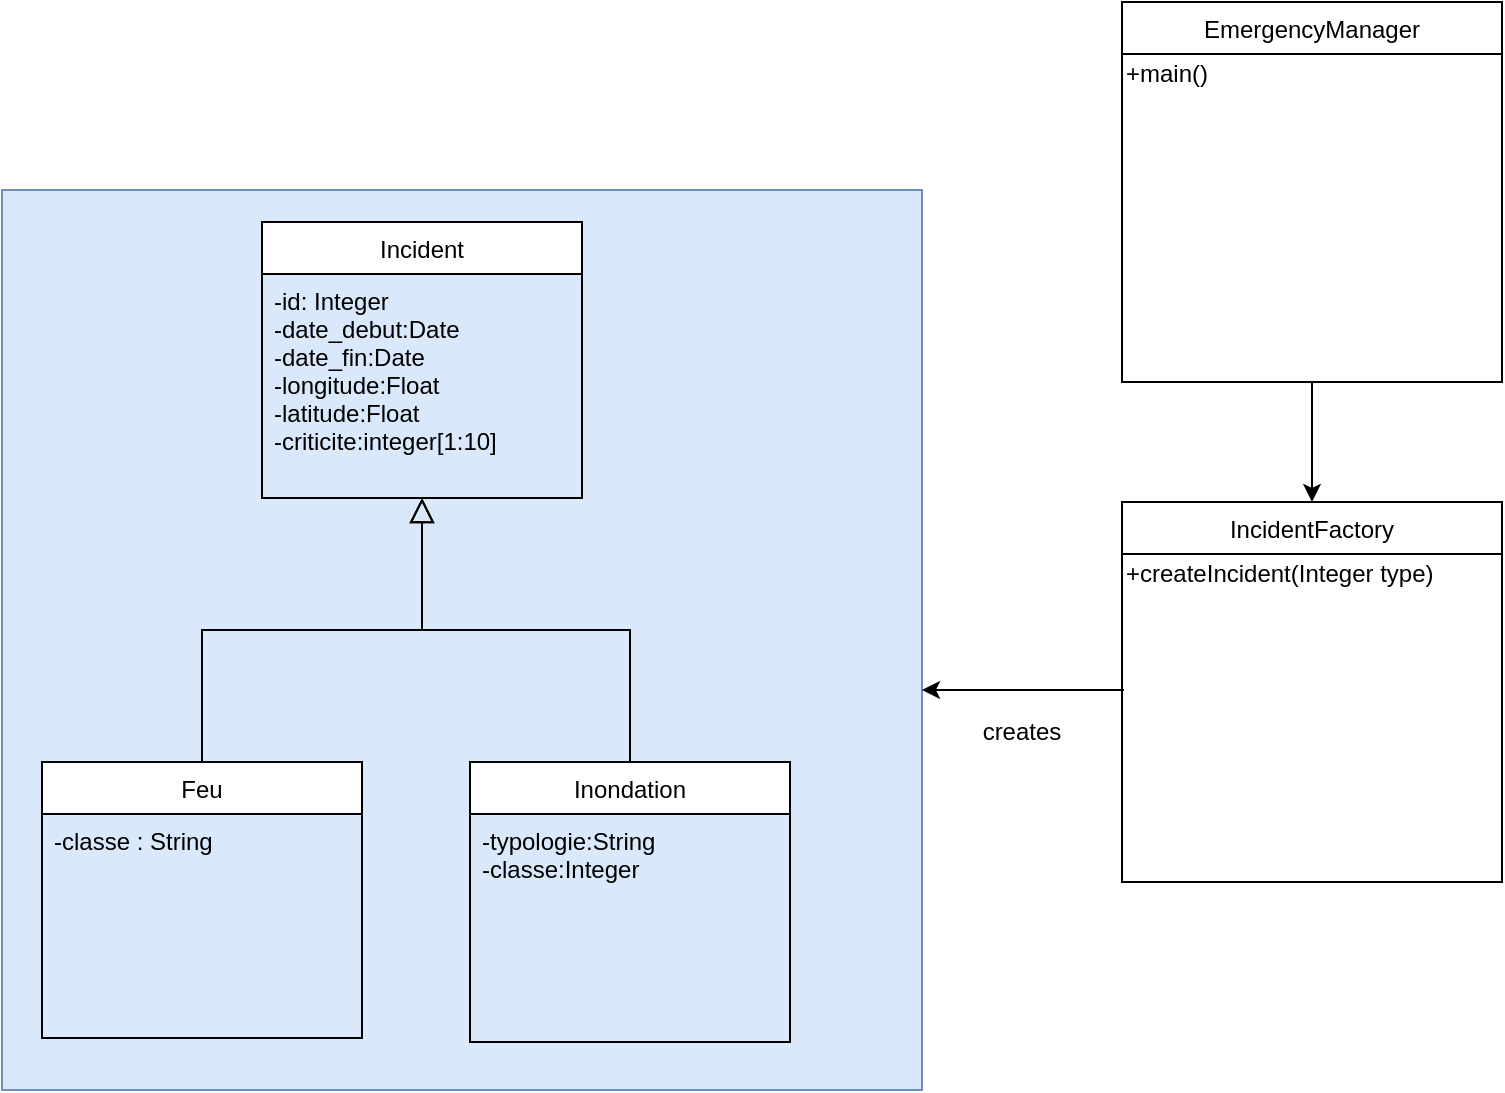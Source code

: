 <mxfile version="15.9.6" type="device"><diagram id="C5RBs43oDa-KdzZeNtuy" name="Page-1"><mxGraphModel dx="1038" dy="509" grid="1" gridSize="10" guides="1" tooltips="1" connect="1" arrows="1" fold="1" page="1" pageScale="1" pageWidth="827" pageHeight="1169" math="0" shadow="0"><root><mxCell id="WIyWlLk6GJQsqaUBKTNV-0"/><mxCell id="WIyWlLk6GJQsqaUBKTNV-1" parent="WIyWlLk6GJQsqaUBKTNV-0"/><mxCell id="By6-0q651pgPh2YqZdGH-4" value="" style="rounded=0;whiteSpace=wrap;html=1;fillColor=#dae8fc;strokeColor=#6c8ebf;" vertex="1" parent="WIyWlLk6GJQsqaUBKTNV-1"><mxGeometry y="104" width="460" height="450" as="geometry"/></mxCell><mxCell id="zkfFHV4jXpPFQw0GAbJ--0" value="Incident" style="swimlane;fontStyle=0;align=center;verticalAlign=top;childLayout=stackLayout;horizontal=1;startSize=26;horizontalStack=0;resizeParent=1;resizeLast=0;collapsible=1;marginBottom=0;rounded=0;shadow=0;strokeWidth=1;" parent="WIyWlLk6GJQsqaUBKTNV-1" vertex="1"><mxGeometry x="130" y="120" width="160" height="138" as="geometry"><mxRectangle x="230" y="140" width="160" height="26" as="alternateBounds"/></mxGeometry></mxCell><mxCell id="By6-0q651pgPh2YqZdGH-0" value="-id: Integer&#xA;-date_debut:Date&#xA;-date_fin:Date&#xA;-longitude:Float&#xA;-latitude:Float&#xA;-criticite:integer[1:10]&#xA;&#xA;" style="text;align=left;verticalAlign=top;spacingLeft=4;spacingRight=4;overflow=hidden;rotatable=0;points=[[0,0.5],[1,0.5]];portConstraint=eastwest;" vertex="1" parent="zkfFHV4jXpPFQw0GAbJ--0"><mxGeometry y="26" width="160" height="104" as="geometry"/></mxCell><mxCell id="zkfFHV4jXpPFQw0GAbJ--6" value="Feu" style="swimlane;fontStyle=0;align=center;verticalAlign=top;childLayout=stackLayout;horizontal=1;startSize=26;horizontalStack=0;resizeParent=1;resizeLast=0;collapsible=1;marginBottom=0;rounded=0;shadow=0;strokeWidth=1;" parent="WIyWlLk6GJQsqaUBKTNV-1" vertex="1"><mxGeometry x="20" y="390" width="160" height="138" as="geometry"><mxRectangle x="130" y="380" width="160" height="26" as="alternateBounds"/></mxGeometry></mxCell><mxCell id="By6-0q651pgPh2YqZdGH-1" value="-classe : String&#xA;" style="text;align=left;verticalAlign=top;spacingLeft=4;spacingRight=4;overflow=hidden;rotatable=0;points=[[0,0.5],[1,0.5]];portConstraint=eastwest;" vertex="1" parent="zkfFHV4jXpPFQw0GAbJ--6"><mxGeometry y="26" width="160" height="104" as="geometry"/></mxCell><mxCell id="zkfFHV4jXpPFQw0GAbJ--12" value="" style="endArrow=block;endSize=10;endFill=0;shadow=0;strokeWidth=1;rounded=0;edgeStyle=elbowEdgeStyle;elbow=vertical;" parent="WIyWlLk6GJQsqaUBKTNV-1" source="zkfFHV4jXpPFQw0GAbJ--6" target="zkfFHV4jXpPFQw0GAbJ--0" edge="1"><mxGeometry width="160" relative="1" as="geometry"><mxPoint x="100" y="233" as="sourcePoint"/><mxPoint x="100" y="233" as="targetPoint"/></mxGeometry></mxCell><mxCell id="zkfFHV4jXpPFQw0GAbJ--13" value="Inondation" style="swimlane;fontStyle=0;align=center;verticalAlign=top;childLayout=stackLayout;horizontal=1;startSize=26;horizontalStack=0;resizeParent=1;resizeLast=0;collapsible=1;marginBottom=0;rounded=0;shadow=0;strokeWidth=1;" parent="WIyWlLk6GJQsqaUBKTNV-1" vertex="1"><mxGeometry x="234" y="390" width="160" height="140" as="geometry"><mxRectangle x="340" y="380" width="170" height="26" as="alternateBounds"/></mxGeometry></mxCell><mxCell id="zkfFHV4jXpPFQw0GAbJ--14" value="-typologie:String&#xA;-classe:Integer&#xA;" style="text;align=left;verticalAlign=top;spacingLeft=4;spacingRight=4;overflow=hidden;rotatable=0;points=[[0,0.5],[1,0.5]];portConstraint=eastwest;" parent="zkfFHV4jXpPFQw0GAbJ--13" vertex="1"><mxGeometry y="26" width="160" height="114" as="geometry"/></mxCell><mxCell id="zkfFHV4jXpPFQw0GAbJ--16" value="" style="endArrow=block;endSize=10;endFill=0;shadow=0;strokeWidth=1;rounded=0;edgeStyle=elbowEdgeStyle;elbow=vertical;" parent="WIyWlLk6GJQsqaUBKTNV-1" source="zkfFHV4jXpPFQw0GAbJ--13" target="zkfFHV4jXpPFQw0GAbJ--0" edge="1"><mxGeometry width="160" relative="1" as="geometry"><mxPoint x="110" y="403" as="sourcePoint"/><mxPoint x="210" y="301" as="targetPoint"/></mxGeometry></mxCell><mxCell id="By6-0q651pgPh2YqZdGH-2" value="IncidentFactory" style="swimlane;fontStyle=0;align=center;verticalAlign=top;childLayout=stackLayout;horizontal=1;startSize=26;horizontalStack=0;resizeParent=1;resizeLast=0;collapsible=1;marginBottom=0;rounded=0;shadow=0;strokeWidth=1;" vertex="1" parent="WIyWlLk6GJQsqaUBKTNV-1"><mxGeometry x="560" y="260" width="190" height="190" as="geometry"><mxRectangle x="230" y="140" width="160" height="26" as="alternateBounds"/></mxGeometry></mxCell><mxCell id="By6-0q651pgPh2YqZdGH-6" value="&lt;div align=&quot;left&quot;&gt;+createIncident(Integer type)&lt;/div&gt;" style="text;html=1;align=left;verticalAlign=middle;resizable=0;points=[];autosize=1;strokeColor=none;fillColor=none;" vertex="1" parent="By6-0q651pgPh2YqZdGH-2"><mxGeometry y="26" width="190" height="20" as="geometry"/></mxCell><mxCell id="By6-0q651pgPh2YqZdGH-8" value="" style="endArrow=classic;html=1;rounded=0;exitX=0.005;exitY=0.654;exitDx=0;exitDy=0;exitPerimeter=0;" edge="1" parent="WIyWlLk6GJQsqaUBKTNV-1"><mxGeometry width="50" height="50" relative="1" as="geometry"><mxPoint x="560.95" y="354.016" as="sourcePoint"/><mxPoint x="460" y="354" as="targetPoint"/></mxGeometry></mxCell><mxCell id="By6-0q651pgPh2YqZdGH-9" value="creates" style="text;html=1;strokeColor=none;fillColor=none;align=center;verticalAlign=middle;whiteSpace=wrap;rounded=0;glass=0;" vertex="1" parent="WIyWlLk6GJQsqaUBKTNV-1"><mxGeometry x="480" y="360" width="60" height="30" as="geometry"/></mxCell><mxCell id="By6-0q651pgPh2YqZdGH-10" value="EmergencyManager" style="swimlane;fontStyle=0;align=center;verticalAlign=top;childLayout=stackLayout;horizontal=1;startSize=26;horizontalStack=0;resizeParent=1;resizeLast=0;collapsible=1;marginBottom=0;rounded=0;shadow=0;strokeWidth=1;" vertex="1" parent="WIyWlLk6GJQsqaUBKTNV-1"><mxGeometry x="560" y="10" width="190" height="190" as="geometry"><mxRectangle x="230" y="140" width="160" height="26" as="alternateBounds"/></mxGeometry></mxCell><mxCell id="By6-0q651pgPh2YqZdGH-11" value="+main()" style="text;html=1;align=left;verticalAlign=middle;resizable=0;points=[];autosize=1;strokeColor=none;fillColor=none;" vertex="1" parent="By6-0q651pgPh2YqZdGH-10"><mxGeometry y="26" width="190" height="20" as="geometry"/></mxCell><mxCell id="By6-0q651pgPh2YqZdGH-12" value="" style="endArrow=classic;html=1;rounded=0;exitX=0.5;exitY=1;exitDx=0;exitDy=0;entryX=0.5;entryY=0;entryDx=0;entryDy=0;" edge="1" parent="WIyWlLk6GJQsqaUBKTNV-1" source="By6-0q651pgPh2YqZdGH-10" target="By6-0q651pgPh2YqZdGH-2"><mxGeometry width="50" height="50" relative="1" as="geometry"><mxPoint x="690.95" y="230.016" as="sourcePoint"/><mxPoint x="590" y="230" as="targetPoint"/></mxGeometry></mxCell></root></mxGraphModel></diagram></mxfile>